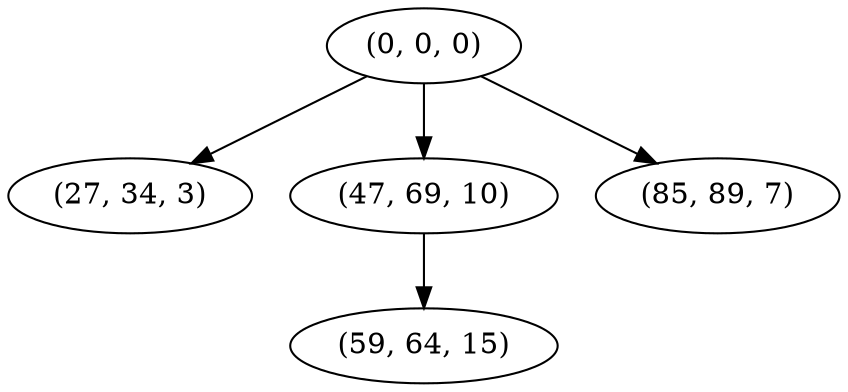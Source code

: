 digraph tree {
    "(0, 0, 0)";
    "(27, 34, 3)";
    "(47, 69, 10)";
    "(59, 64, 15)";
    "(85, 89, 7)";
    "(0, 0, 0)" -> "(27, 34, 3)";
    "(0, 0, 0)" -> "(47, 69, 10)";
    "(0, 0, 0)" -> "(85, 89, 7)";
    "(47, 69, 10)" -> "(59, 64, 15)";
}
